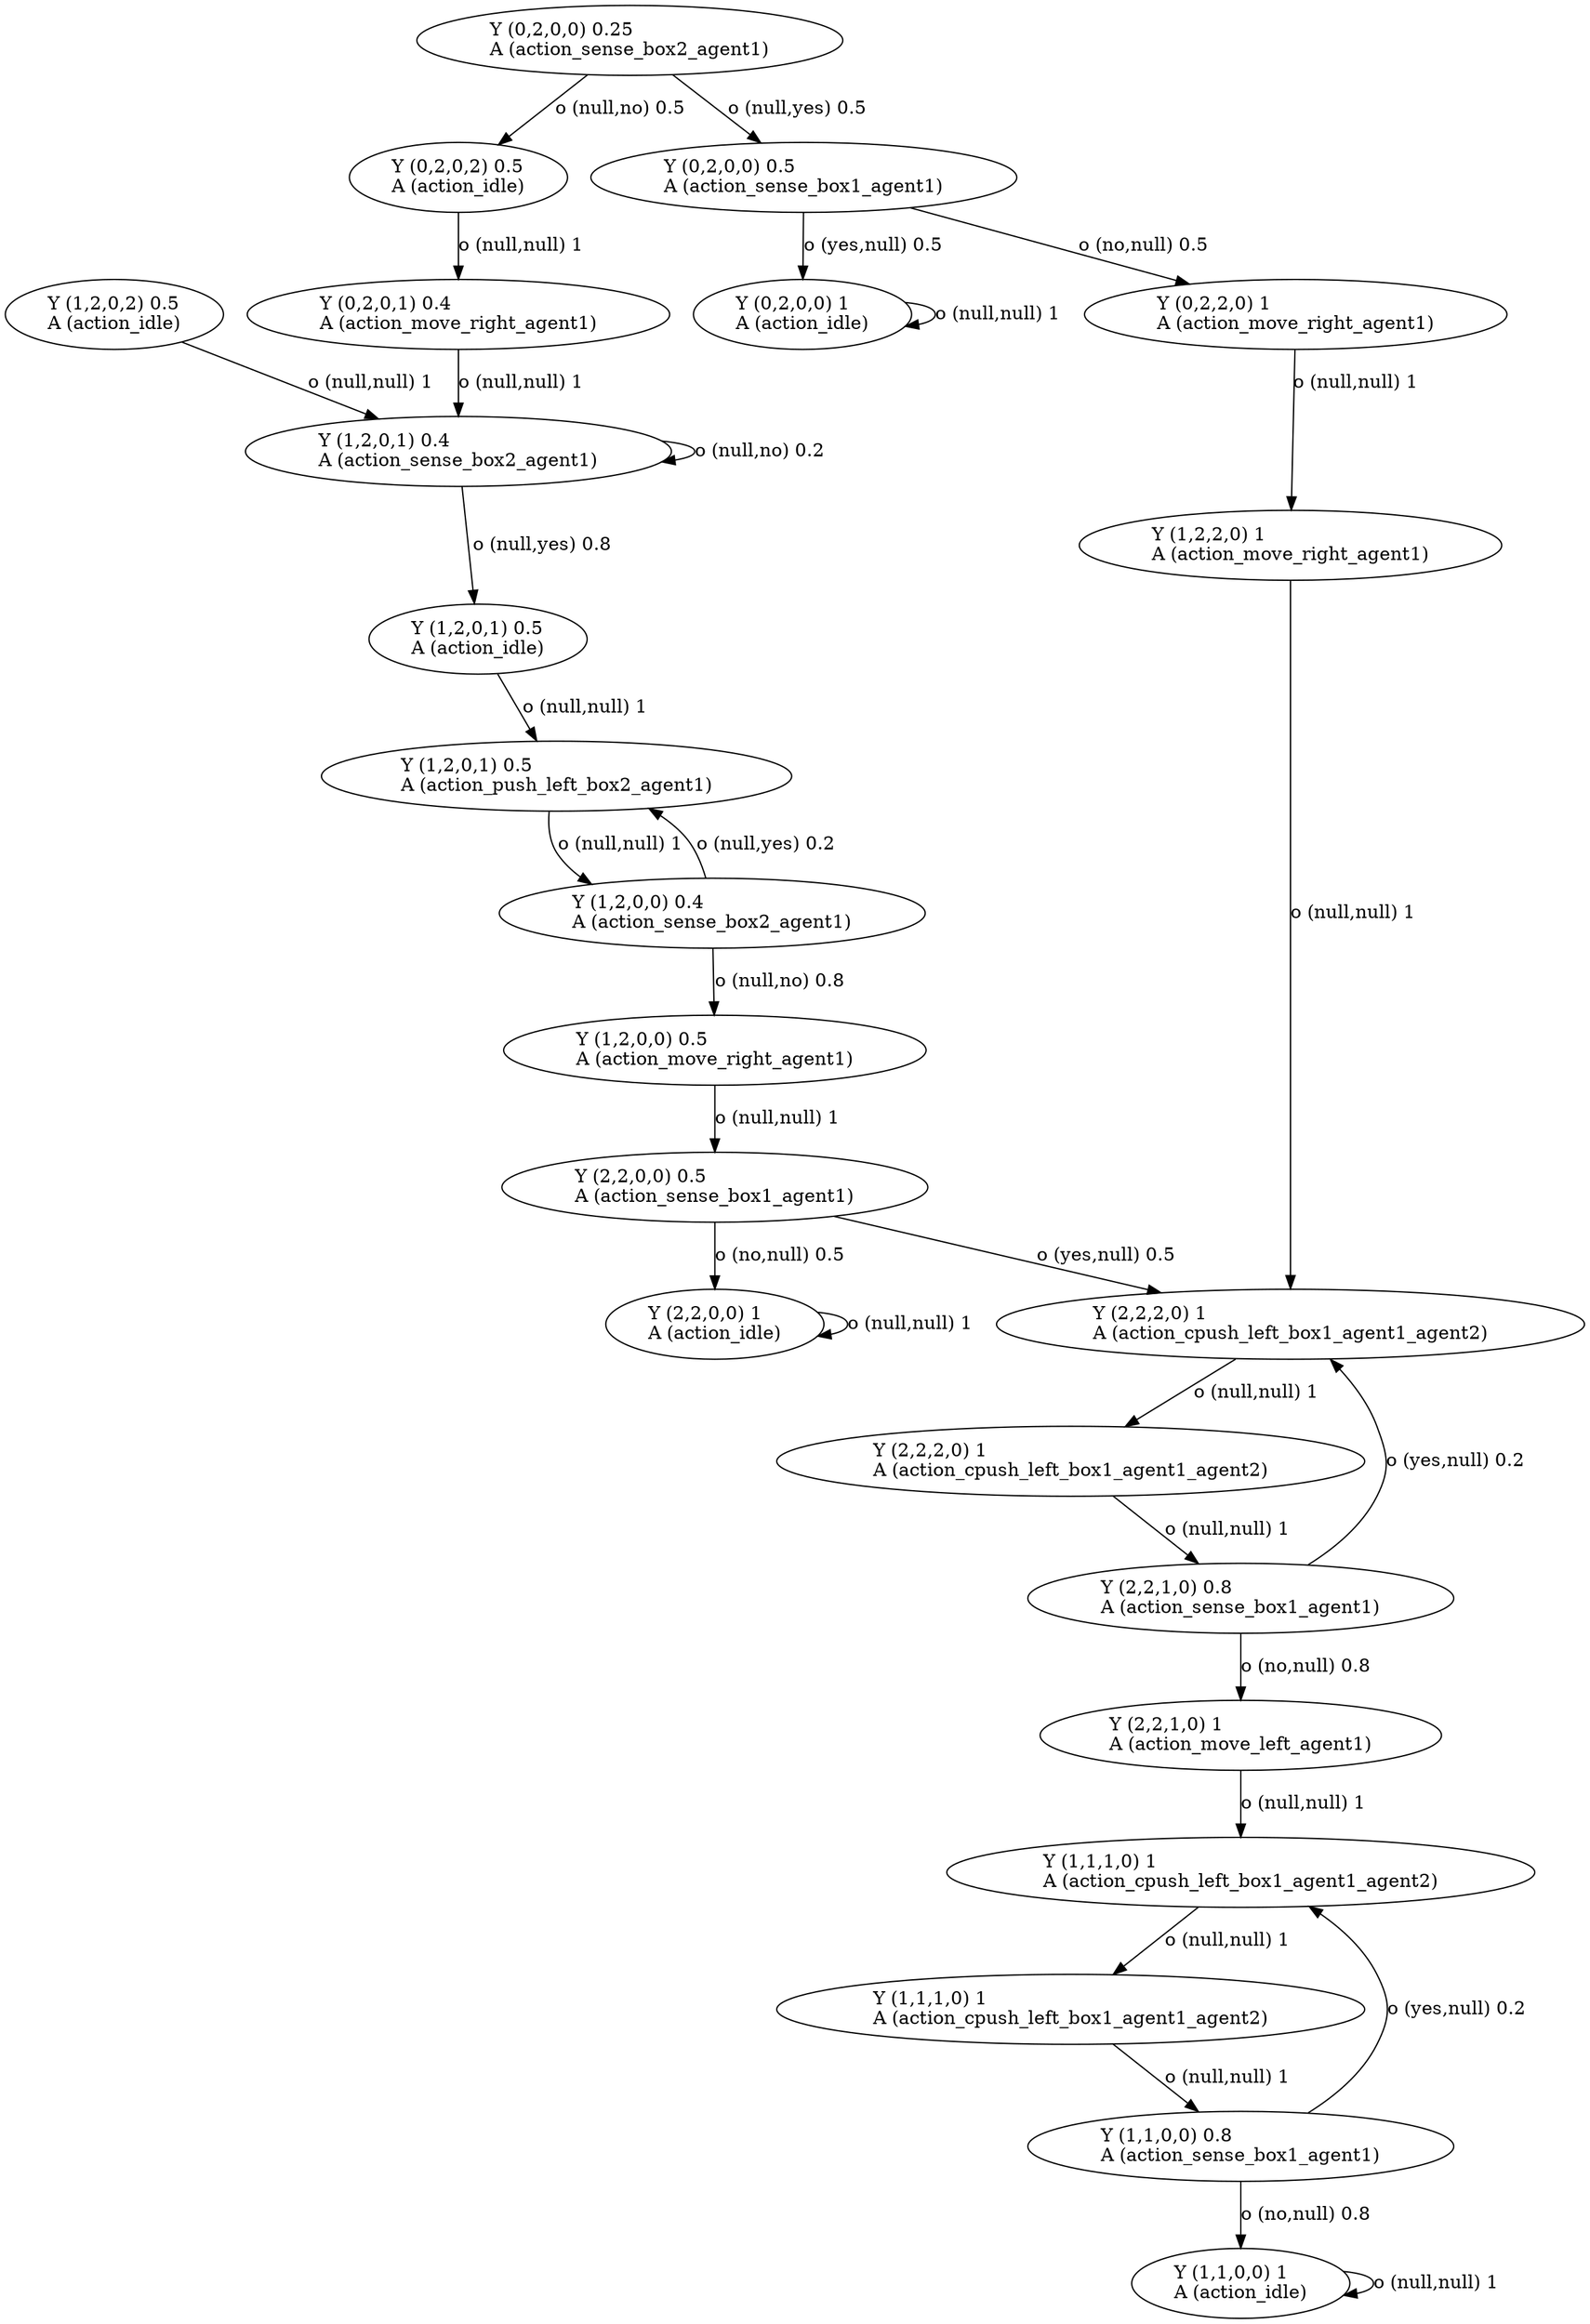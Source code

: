 digraph "G" {
x0row44 [label="Y (1,2,0,2) 0.5\lA (action_idle)\l"];
x0row47 [label="Y (0,2,0,1) 0.4\lA (action_move_right_agent1)\l"];
x0row48 [label="Y (1,2,0,1) 0.4\lA (action_sense_box2_agent1)\l"];
x0row57 [label="Y (1,2,0,1) 0.5\lA (action_push_left_box2_agent1)\l"];
x0row58 [label="Y (1,2,0,0) 0.4\lA (action_sense_box2_agent1)\l"];
x0row66 [label="Y (2,2,0,0) 0.5\lA (action_sense_box1_agent1)\l"];
x0row68 [label="Y (2,2,0,0) 1\lA (action_idle)\l"];
x0row13 [label="Y (0,2,0,2) 0.5\lA (action_idle)\l"];
x0row12 [label="Y (0,2,0,0) 0.5\lA (action_sense_box1_agent1)\l"];
x0row14 [label="Y (1,2,0,0) 0.5\lA (action_move_right_agent1)\l"];
x0row15 [label="Y (0,2,0,0) 1\lA (action_idle)\l"];
x0row16 [label="Y (0,2,2,0) 1\lA (action_move_right_agent1)\l"];
x0row19 [label="Y (1,2,2,0) 1\lA (action_move_right_agent1)\l"];
x0row21 [label="Y (2,2,2,0) 1\lA (action_cpush_left_box1_agent1_agent2)\l"];
x0row23 [label="Y (2,2,1,0) 0.8\lA (action_sense_box1_agent1)\l"];
x0row25 [label="Y (2,2,1,0) 1\lA (action_move_left_agent1)\l"];
x0row32 [label="Y (1,1,1,0) 1\lA (action_cpush_left_box1_agent1_agent2)\l"];
x0row33 [label="Y (1,1,0,0) 0.8\lA (action_sense_box1_agent1)\l"];
x0row38 [label="Y (1,1,0,0) 1\lA (action_idle)\l"];
x0row2 [label="Y (0,2,0,0) 0.25\lA (action_sense_box2_agent1)\l"];
x0row57_noop_0 [label="Y (1,2,0,1) 0.5\lA (action_idle)\l"];
x0row21_repeat_1 [label="Y (2,2,2,0) 1\lA (action_cpush_left_box1_agent1_agent2)\l"];
x0row32_repeat_1 [label="Y (1,1,1,0) 1\lA (action_cpush_left_box1_agent1_agent2)\l"];
x0row44 -> x0row48  [key=0, label="o (null,null) 1\l"];
x0row47 -> x0row48  [key=0, label="o (null,null) 1\l"];
x0row48 -> x0row57_noop_0  [key=0, label="o (null,yes) 0.8\l"];
x0row48 -> x0row48  [key=0, label="o (null,no) 0.2\l"];
x0row57 -> x0row58  [key=0, label="o (null,null) 1\l"];
x0row58 -> x0row57  [key=0, label="o (null,yes) 0.2\l"];
x0row58 -> x0row14  [key=0, label="o (null,no) 0.8\l"];
x0row66 -> x0row21  [key=0, label="o (yes,null) 0.5\l"];
x0row66 -> x0row68  [key=0, label="o (no,null) 0.5\l"];
x0row68 -> x0row68  [key=0, label="o (null,null) 1\l"];
x0row13 -> x0row47  [key=0, label="o (null,null) 1\l"];
x0row12 -> x0row15  [key=0, label="o (yes,null) 0.5\l"];
x0row12 -> x0row16  [key=0, label="o (no,null) 0.5\l"];
x0row14 -> x0row66  [key=0, label="o (null,null) 1\l"];
x0row15 -> x0row15  [key=0, label="o (null,null) 1\l"];
x0row16 -> x0row19  [key=0, label="o (null,null) 1\l"];
x0row19 -> x0row21  [key=0, label="o (null,null) 1\l"];
x0row21 -> x0row21_repeat_1  [key=0, label="o (null,null) 1\l"];
x0row23 -> x0row21  [key=0, label="o (yes,null) 0.2\l"];
x0row23 -> x0row25  [key=0, label="o (no,null) 0.8\l"];
x0row25 -> x0row32  [key=0, label="o (null,null) 1\l"];
x0row32 -> x0row32_repeat_1  [key=0, label="o (null,null) 1\l"];
x0row33 -> x0row32  [key=0, label="o (yes,null) 0.2\l"];
x0row33 -> x0row38  [key=0, label="o (no,null) 0.8\l"];
x0row38 -> x0row38  [key=0, label="o (null,null) 1\l"];
x0row2 -> x0row12  [key=0, label="o (null,yes) 0.5\l"];
x0row2 -> x0row13  [key=0, label="o (null,no) 0.5\l"];
x0row57_noop_0 -> x0row57  [key=0, label="o (null,null) 1\l"];
x0row21_repeat_1 -> x0row23  [key=0, label="o (null,null) 1\l"];
x0row32_repeat_1 -> x0row33  [key=0, label="o (null,null) 1\l"];
}
